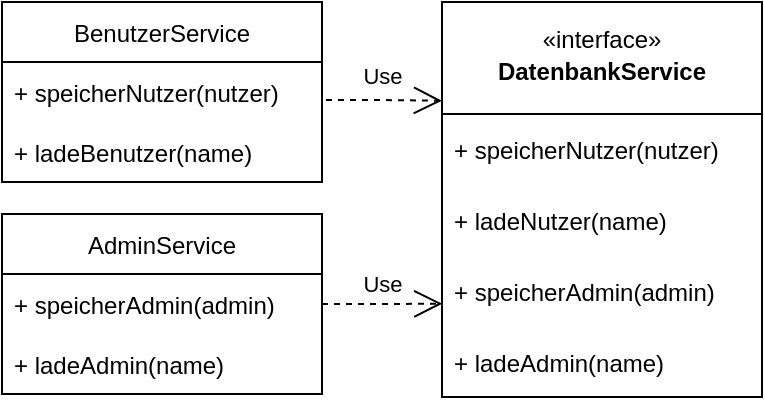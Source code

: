 <mxfile version="15.4.0" type="device"><diagram id="XBAXKxNfd_ylL5v29V68" name="Seite-1"><mxGraphModel dx="529" dy="552" grid="1" gridSize="10" guides="1" tooltips="1" connect="1" arrows="1" fold="1" page="1" pageScale="1" pageWidth="827" pageHeight="1169" math="0" shadow="0"><root><mxCell id="0"/><mxCell id="1" parent="0"/><mxCell id="NjfGi7KKhj3kzJIku5FV-14" value="" style="group" parent="1" vertex="1" connectable="0"><mxGeometry x="430" y="114" width="160" height="197.556" as="geometry"/></mxCell><mxCell id="NjfGi7KKhj3kzJIku5FV-19" value="" style="group" parent="NjfGi7KKhj3kzJIku5FV-14" vertex="1" connectable="0"><mxGeometry width="160" height="197.556" as="geometry"/></mxCell><mxCell id="NjfGi7KKhj3kzJIku5FV-25" value="" style="group" parent="NjfGi7KKhj3kzJIku5FV-19" vertex="1" connectable="0"><mxGeometry width="160" height="197.556" as="geometry"/></mxCell><mxCell id="NjfGi7KKhj3kzJIku5FV-8" value="" style="swimlane;fontStyle=0;childLayout=stackLayout;horizontal=1;startSize=56;fillColor=none;horizontalStack=0;resizeParent=1;resizeParentMax=0;resizeLast=0;collapsible=1;marginBottom=0;" parent="NjfGi7KKhj3kzJIku5FV-25" vertex="1"><mxGeometry width="160" height="197.556" as="geometry"><mxRectangle width="50" height="40" as="alternateBounds"/></mxGeometry></mxCell><mxCell id="NjfGi7KKhj3kzJIku5FV-11" value="+ speicherNutzer(nutzer)" style="text;strokeColor=none;fillColor=none;align=left;verticalAlign=middle;spacingLeft=4;spacingRight=4;overflow=hidden;rotatable=0;points=[[0,0.5],[1,0.5]];portConstraint=eastwest;" parent="NjfGi7KKhj3kzJIku5FV-8" vertex="1"><mxGeometry y="56" width="160" height="35.389" as="geometry"/></mxCell><mxCell id="NjfGi7KKhj3kzJIku5FV-16" value="+ ladeNutzer(name)" style="text;strokeColor=none;fillColor=none;align=left;verticalAlign=middle;spacingLeft=4;spacingRight=4;overflow=hidden;rotatable=0;points=[[0,0.5],[1,0.5]];portConstraint=eastwest;" parent="NjfGi7KKhj3kzJIku5FV-8" vertex="1"><mxGeometry y="91.389" width="160" height="35.389" as="geometry"/></mxCell><mxCell id="NjfGi7KKhj3kzJIku5FV-18" value="+ speicherAdmin(admin)" style="text;strokeColor=none;fillColor=none;align=left;verticalAlign=middle;spacingLeft=4;spacingRight=4;overflow=hidden;rotatable=0;points=[[0,0.5],[1,0.5]];portConstraint=eastwest;" parent="NjfGi7KKhj3kzJIku5FV-8" vertex="1"><mxGeometry y="126.778" width="160" height="35.389" as="geometry"/></mxCell><mxCell id="NjfGi7KKhj3kzJIku5FV-17" value="+ ladeAdmin(name)" style="text;strokeColor=none;fillColor=none;align=left;verticalAlign=middle;spacingLeft=4;spacingRight=4;overflow=hidden;rotatable=0;points=[[0,0.5],[1,0.5]];portConstraint=eastwest;" parent="NjfGi7KKhj3kzJIku5FV-8" vertex="1"><mxGeometry y="162.167" width="160" height="35.389" as="geometry"/></mxCell><mxCell id="NjfGi7KKhj3kzJIku5FV-12" value="DatenbankService" style="text;align=center;fontStyle=1;verticalAlign=middle;spacingLeft=3;spacingRight=3;strokeColor=none;rotatable=0;points=[[0,0.5],[1,0.5]];portConstraint=eastwest;" parent="NjfGi7KKhj3kzJIku5FV-25" vertex="1"><mxGeometry x="10" y="16.056" width="140" height="35.389" as="geometry"/></mxCell><mxCell id="NjfGi7KKhj3kzJIku5FV-13" value="&lt;span&gt;«interface»&lt;/span&gt;" style="text;html=1;strokeColor=none;fillColor=none;align=center;verticalAlign=middle;whiteSpace=wrap;rounded=0;" parent="NjfGi7KKhj3kzJIku5FV-25" vertex="1"><mxGeometry x="10" y="3" width="140" height="32.667" as="geometry"/></mxCell><mxCell id="vCA6h9teD-eTVQteBIi--24" value="BenutzerService" style="swimlane;fontStyle=0;childLayout=stackLayout;horizontal=1;startSize=30;horizontalStack=0;resizeParent=1;resizeParentMax=0;resizeLast=0;collapsible=1;marginBottom=0;" parent="1" vertex="1"><mxGeometry x="210" y="114" width="160" height="90" as="geometry"><mxRectangle x="210" y="114" width="120" height="30" as="alternateBounds"/></mxGeometry></mxCell><mxCell id="vCA6h9teD-eTVQteBIi--25" value="+ speicherNutzer(nutzer)" style="text;strokeColor=none;fillColor=none;align=left;verticalAlign=middle;spacingLeft=4;spacingRight=4;overflow=hidden;points=[[0,0.5],[1,0.5]];portConstraint=eastwest;rotatable=0;" parent="vCA6h9teD-eTVQteBIi--24" vertex="1"><mxGeometry y="30" width="160" height="30" as="geometry"/></mxCell><mxCell id="NjfGi7KKhj3kzJIku5FV-15" value="+ ladeBenutzer(name)" style="text;strokeColor=none;fillColor=none;align=left;verticalAlign=middle;spacingLeft=4;spacingRight=4;overflow=hidden;points=[[0,0.5],[1,0.5]];portConstraint=eastwest;rotatable=0;" parent="vCA6h9teD-eTVQteBIi--24" vertex="1"><mxGeometry y="60" width="160" height="30" as="geometry"/></mxCell><mxCell id="NjfGi7KKhj3kzJIku5FV-21" value="AdminService" style="swimlane;fontStyle=0;childLayout=stackLayout;horizontal=1;startSize=30;horizontalStack=0;resizeParent=1;resizeParentMax=0;resizeLast=0;collapsible=1;marginBottom=0;" parent="1" vertex="1"><mxGeometry x="210" y="220" width="160" height="90" as="geometry"><mxRectangle x="210" y="220" width="110" height="30" as="alternateBounds"/></mxGeometry></mxCell><mxCell id="NjfGi7KKhj3kzJIku5FV-22" value="+ speicherAdmin(admin)" style="text;strokeColor=none;fillColor=none;align=left;verticalAlign=middle;spacingLeft=4;spacingRight=4;overflow=hidden;points=[[0,0.5],[1,0.5]];portConstraint=eastwest;rotatable=0;" parent="NjfGi7KKhj3kzJIku5FV-21" vertex="1"><mxGeometry y="30" width="160" height="30" as="geometry"/></mxCell><mxCell id="NjfGi7KKhj3kzJIku5FV-23" value="+ ladeAdmin(name)" style="text;strokeColor=none;fillColor=none;align=left;verticalAlign=middle;spacingLeft=4;spacingRight=4;overflow=hidden;points=[[0,0.5],[1,0.5]];portConstraint=eastwest;rotatable=0;" parent="NjfGi7KKhj3kzJIku5FV-21" vertex="1"><mxGeometry y="60" width="160" height="30" as="geometry"/></mxCell><mxCell id="NjfGi7KKhj3kzJIku5FV-26" value="Use" style="endArrow=open;endSize=12;dashed=1;html=1;rounded=0;edgeStyle=orthogonalEdgeStyle;exitX=1;exitY=0.5;exitDx=0;exitDy=0;entryX=0;entryY=0.25;entryDx=0;entryDy=0;" parent="1" source="vCA6h9teD-eTVQteBIi--24" target="NjfGi7KKhj3kzJIku5FV-8" edge="1"><mxGeometry x="0.062" y="12" width="160" relative="1" as="geometry"><mxPoint x="390" y="80" as="sourcePoint"/><mxPoint x="400" y="160" as="targetPoint"/><Array as="points"><mxPoint x="370" y="163"/><mxPoint x="400" y="163"/></Array><mxPoint as="offset"/></mxGeometry></mxCell><mxCell id="NjfGi7KKhj3kzJIku5FV-27" value="Use" style="endArrow=open;endSize=12;dashed=1;html=1;rounded=0;edgeStyle=orthogonalEdgeStyle;exitX=1;exitY=0.5;exitDx=0;exitDy=0;entryX=0.001;entryY=0.68;entryDx=0;entryDy=0;entryPerimeter=0;" parent="1" source="NjfGi7KKhj3kzJIku5FV-21" target="NjfGi7KKhj3kzJIku5FV-18" edge="1"><mxGeometry x="0.001" y="10" width="160" relative="1" as="geometry"><mxPoint x="340" y="139" as="sourcePoint"/><mxPoint x="440" y="134" as="targetPoint"/><mxPoint as="offset"/></mxGeometry></mxCell></root></mxGraphModel></diagram></mxfile>